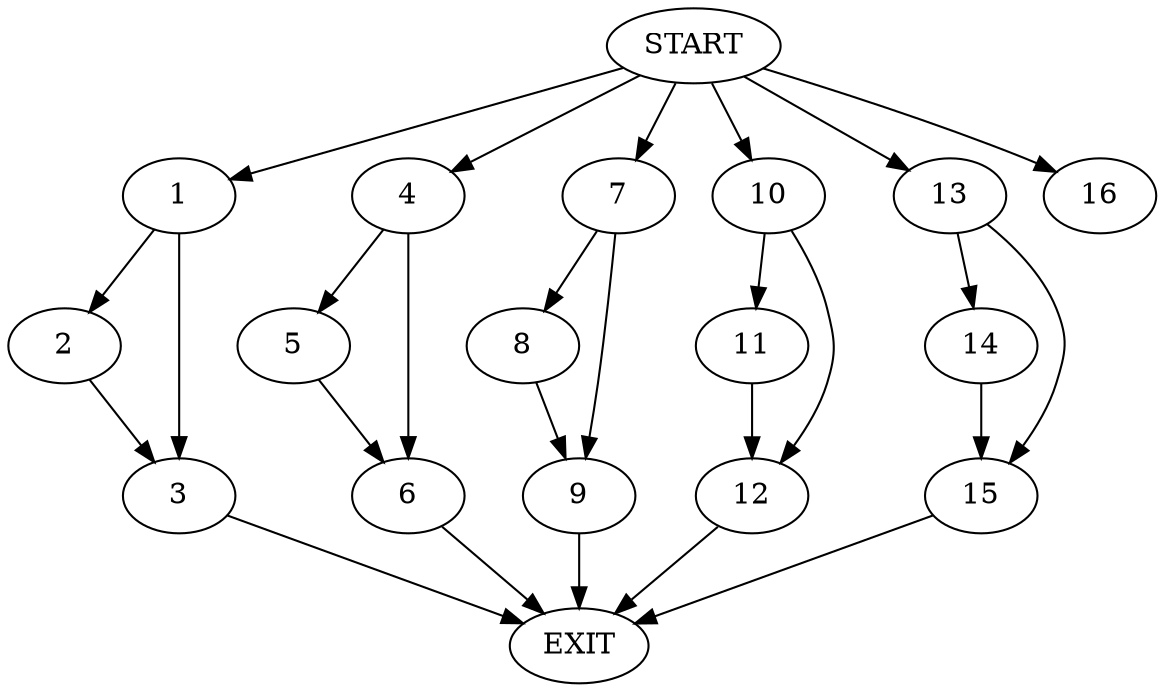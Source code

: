 digraph { 
0 [label="START"];
1;
2;
3;
4;
5;
6;
7;
8;
9;
10;
11;
12;
13;
14;
15;
16;
17[label="EXIT"];
0 -> 16;
0 -> 1;
0:s2 -> 4;
0:s3 -> 7;
0:s4 -> 10;
0:s5 -> 13;
1 -> 2;
1 -> 3;
2 -> 3;
3 -> 17;
4 -> 5;
4 -> 6;
5 -> 6;
6 -> 17;
7 -> 8;
7 -> 9;
8 -> 9;
9 -> 17;
10 -> 11;
10 -> 12;
11 -> 12;
12 -> 17;
13 -> 15;
13 -> 14;
14 -> 15;
15 -> 17;
}